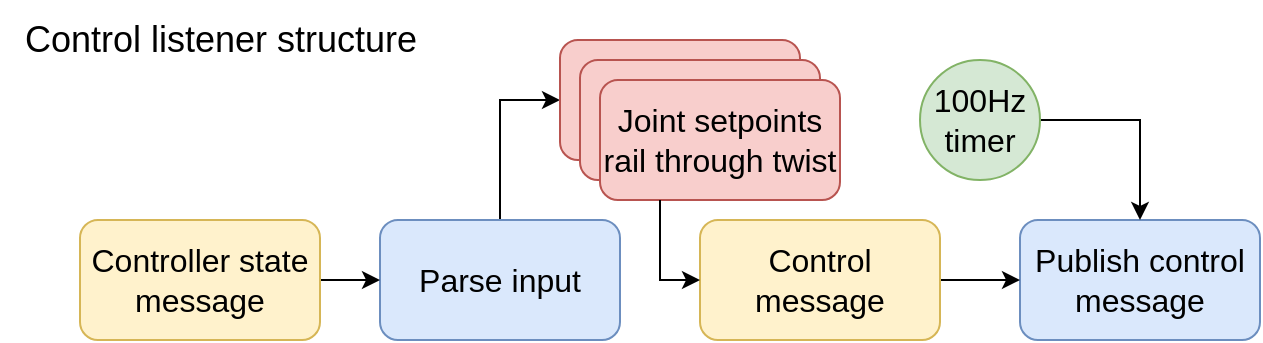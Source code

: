 <mxfile version="24.4.8" type="device">
  <diagram name="Page-1" id="ueT9QGQjVAuRjxP-KMnC">
    <mxGraphModel dx="1195" dy="703" grid="1" gridSize="10" guides="1" tooltips="1" connect="1" arrows="1" fold="1" page="1" pageScale="1" pageWidth="827" pageHeight="583" math="0" shadow="0">
      <root>
        <mxCell id="0" />
        <mxCell id="1" parent="0" />
        <mxCell id="opG5Wr5jT-DF-CpBvHGN-1" value="Control listener structure" style="text;html=1;align=center;verticalAlign=middle;resizable=0;points=[];autosize=1;strokeColor=none;fillColor=none;fontSize=18;" vertex="1" parent="1">
          <mxGeometry x="20" y="10" width="220" height="40" as="geometry" />
        </mxCell>
        <mxCell id="opG5Wr5jT-DF-CpBvHGN-18" style="edgeStyle=orthogonalEdgeStyle;rounded=0;orthogonalLoop=1;jettySize=auto;html=1;exitX=0.5;exitY=0;exitDx=0;exitDy=0;entryX=0;entryY=0.5;entryDx=0;entryDy=0;" edge="1" parent="1" source="opG5Wr5jT-DF-CpBvHGN-2" target="opG5Wr5jT-DF-CpBvHGN-14">
          <mxGeometry relative="1" as="geometry" />
        </mxCell>
        <mxCell id="opG5Wr5jT-DF-CpBvHGN-2" value="Parse input" style="rounded=1;whiteSpace=wrap;html=1;fillColor=#dae8fc;strokeColor=#6c8ebf;fontSize=16;" vertex="1" parent="1">
          <mxGeometry x="210" y="120" width="120" height="60" as="geometry" />
        </mxCell>
        <mxCell id="opG5Wr5jT-DF-CpBvHGN-5" style="edgeStyle=orthogonalEdgeStyle;rounded=0;orthogonalLoop=1;jettySize=auto;html=1;exitX=1;exitY=0.5;exitDx=0;exitDy=0;entryX=0;entryY=0.5;entryDx=0;entryDy=0;" edge="1" parent="1" source="opG5Wr5jT-DF-CpBvHGN-4" target="opG5Wr5jT-DF-CpBvHGN-2">
          <mxGeometry relative="1" as="geometry" />
        </mxCell>
        <mxCell id="opG5Wr5jT-DF-CpBvHGN-4" value="Controller state message" style="rounded=1;whiteSpace=wrap;html=1;fillColor=#fff2cc;strokeColor=#d6b656;fontSize=16;" vertex="1" parent="1">
          <mxGeometry x="60" y="120" width="120" height="60" as="geometry" />
        </mxCell>
        <mxCell id="opG5Wr5jT-DF-CpBvHGN-6" value="Publish control message" style="rounded=1;whiteSpace=wrap;html=1;fillColor=#dae8fc;strokeColor=#6c8ebf;fontSize=16;" vertex="1" parent="1">
          <mxGeometry x="530" y="120" width="120" height="60" as="geometry" />
        </mxCell>
        <mxCell id="opG5Wr5jT-DF-CpBvHGN-11" value="" style="edgeStyle=orthogonalEdgeStyle;rounded=0;orthogonalLoop=1;jettySize=auto;html=1;" edge="1" parent="1" source="opG5Wr5jT-DF-CpBvHGN-7" target="opG5Wr5jT-DF-CpBvHGN-6">
          <mxGeometry relative="1" as="geometry" />
        </mxCell>
        <mxCell id="opG5Wr5jT-DF-CpBvHGN-7" value="Control message" style="rounded=1;whiteSpace=wrap;html=1;fillColor=#fff2cc;strokeColor=#d6b656;fontSize=16;" vertex="1" parent="1">
          <mxGeometry x="370" y="120" width="120" height="60" as="geometry" />
        </mxCell>
        <mxCell id="opG5Wr5jT-DF-CpBvHGN-13" style="edgeStyle=orthogonalEdgeStyle;rounded=0;orthogonalLoop=1;jettySize=auto;html=1;exitX=1;exitY=0.5;exitDx=0;exitDy=0;entryX=0.5;entryY=0;entryDx=0;entryDy=0;" edge="1" parent="1" source="opG5Wr5jT-DF-CpBvHGN-12" target="opG5Wr5jT-DF-CpBvHGN-6">
          <mxGeometry relative="1" as="geometry" />
        </mxCell>
        <mxCell id="opG5Wr5jT-DF-CpBvHGN-12" value="100Hz&lt;div style=&quot;font-size: 16px;&quot;&gt;timer&lt;/div&gt;" style="ellipse;whiteSpace=wrap;html=1;aspect=fixed;fillColor=#d5e8d4;strokeColor=#82b366;fontSize=16;" vertex="1" parent="1">
          <mxGeometry x="480" y="40" width="60" height="60" as="geometry" />
        </mxCell>
        <mxCell id="opG5Wr5jT-DF-CpBvHGN-17" value="" style="group" vertex="1" connectable="0" parent="1">
          <mxGeometry x="300" y="30" width="140" height="80" as="geometry" />
        </mxCell>
        <mxCell id="opG5Wr5jT-DF-CpBvHGN-14" value="" style="rounded=1;whiteSpace=wrap;html=1;fillColor=#f8cecc;strokeColor=#b85450;fontSize=16;" vertex="1" parent="opG5Wr5jT-DF-CpBvHGN-17">
          <mxGeometry width="120" height="60" as="geometry" />
        </mxCell>
        <mxCell id="opG5Wr5jT-DF-CpBvHGN-15" value="" style="rounded=1;whiteSpace=wrap;html=1;fillColor=#f8cecc;strokeColor=#b85450;fontSize=16;" vertex="1" parent="opG5Wr5jT-DF-CpBvHGN-17">
          <mxGeometry x="10" y="10" width="120" height="60" as="geometry" />
        </mxCell>
        <mxCell id="opG5Wr5jT-DF-CpBvHGN-16" value="Joint setpoints&lt;div&gt;rail through twist&lt;/div&gt;" style="rounded=1;whiteSpace=wrap;html=1;fillColor=#f8cecc;strokeColor=#b85450;fontSize=16;" vertex="1" parent="opG5Wr5jT-DF-CpBvHGN-17">
          <mxGeometry x="20" y="20" width="120" height="60" as="geometry" />
        </mxCell>
        <mxCell id="opG5Wr5jT-DF-CpBvHGN-19" style="edgeStyle=orthogonalEdgeStyle;rounded=0;orthogonalLoop=1;jettySize=auto;html=1;exitX=0.25;exitY=1;exitDx=0;exitDy=0;entryX=0;entryY=0.5;entryDx=0;entryDy=0;" edge="1" parent="1" source="opG5Wr5jT-DF-CpBvHGN-16" target="opG5Wr5jT-DF-CpBvHGN-7">
          <mxGeometry relative="1" as="geometry" />
        </mxCell>
      </root>
    </mxGraphModel>
  </diagram>
</mxfile>
